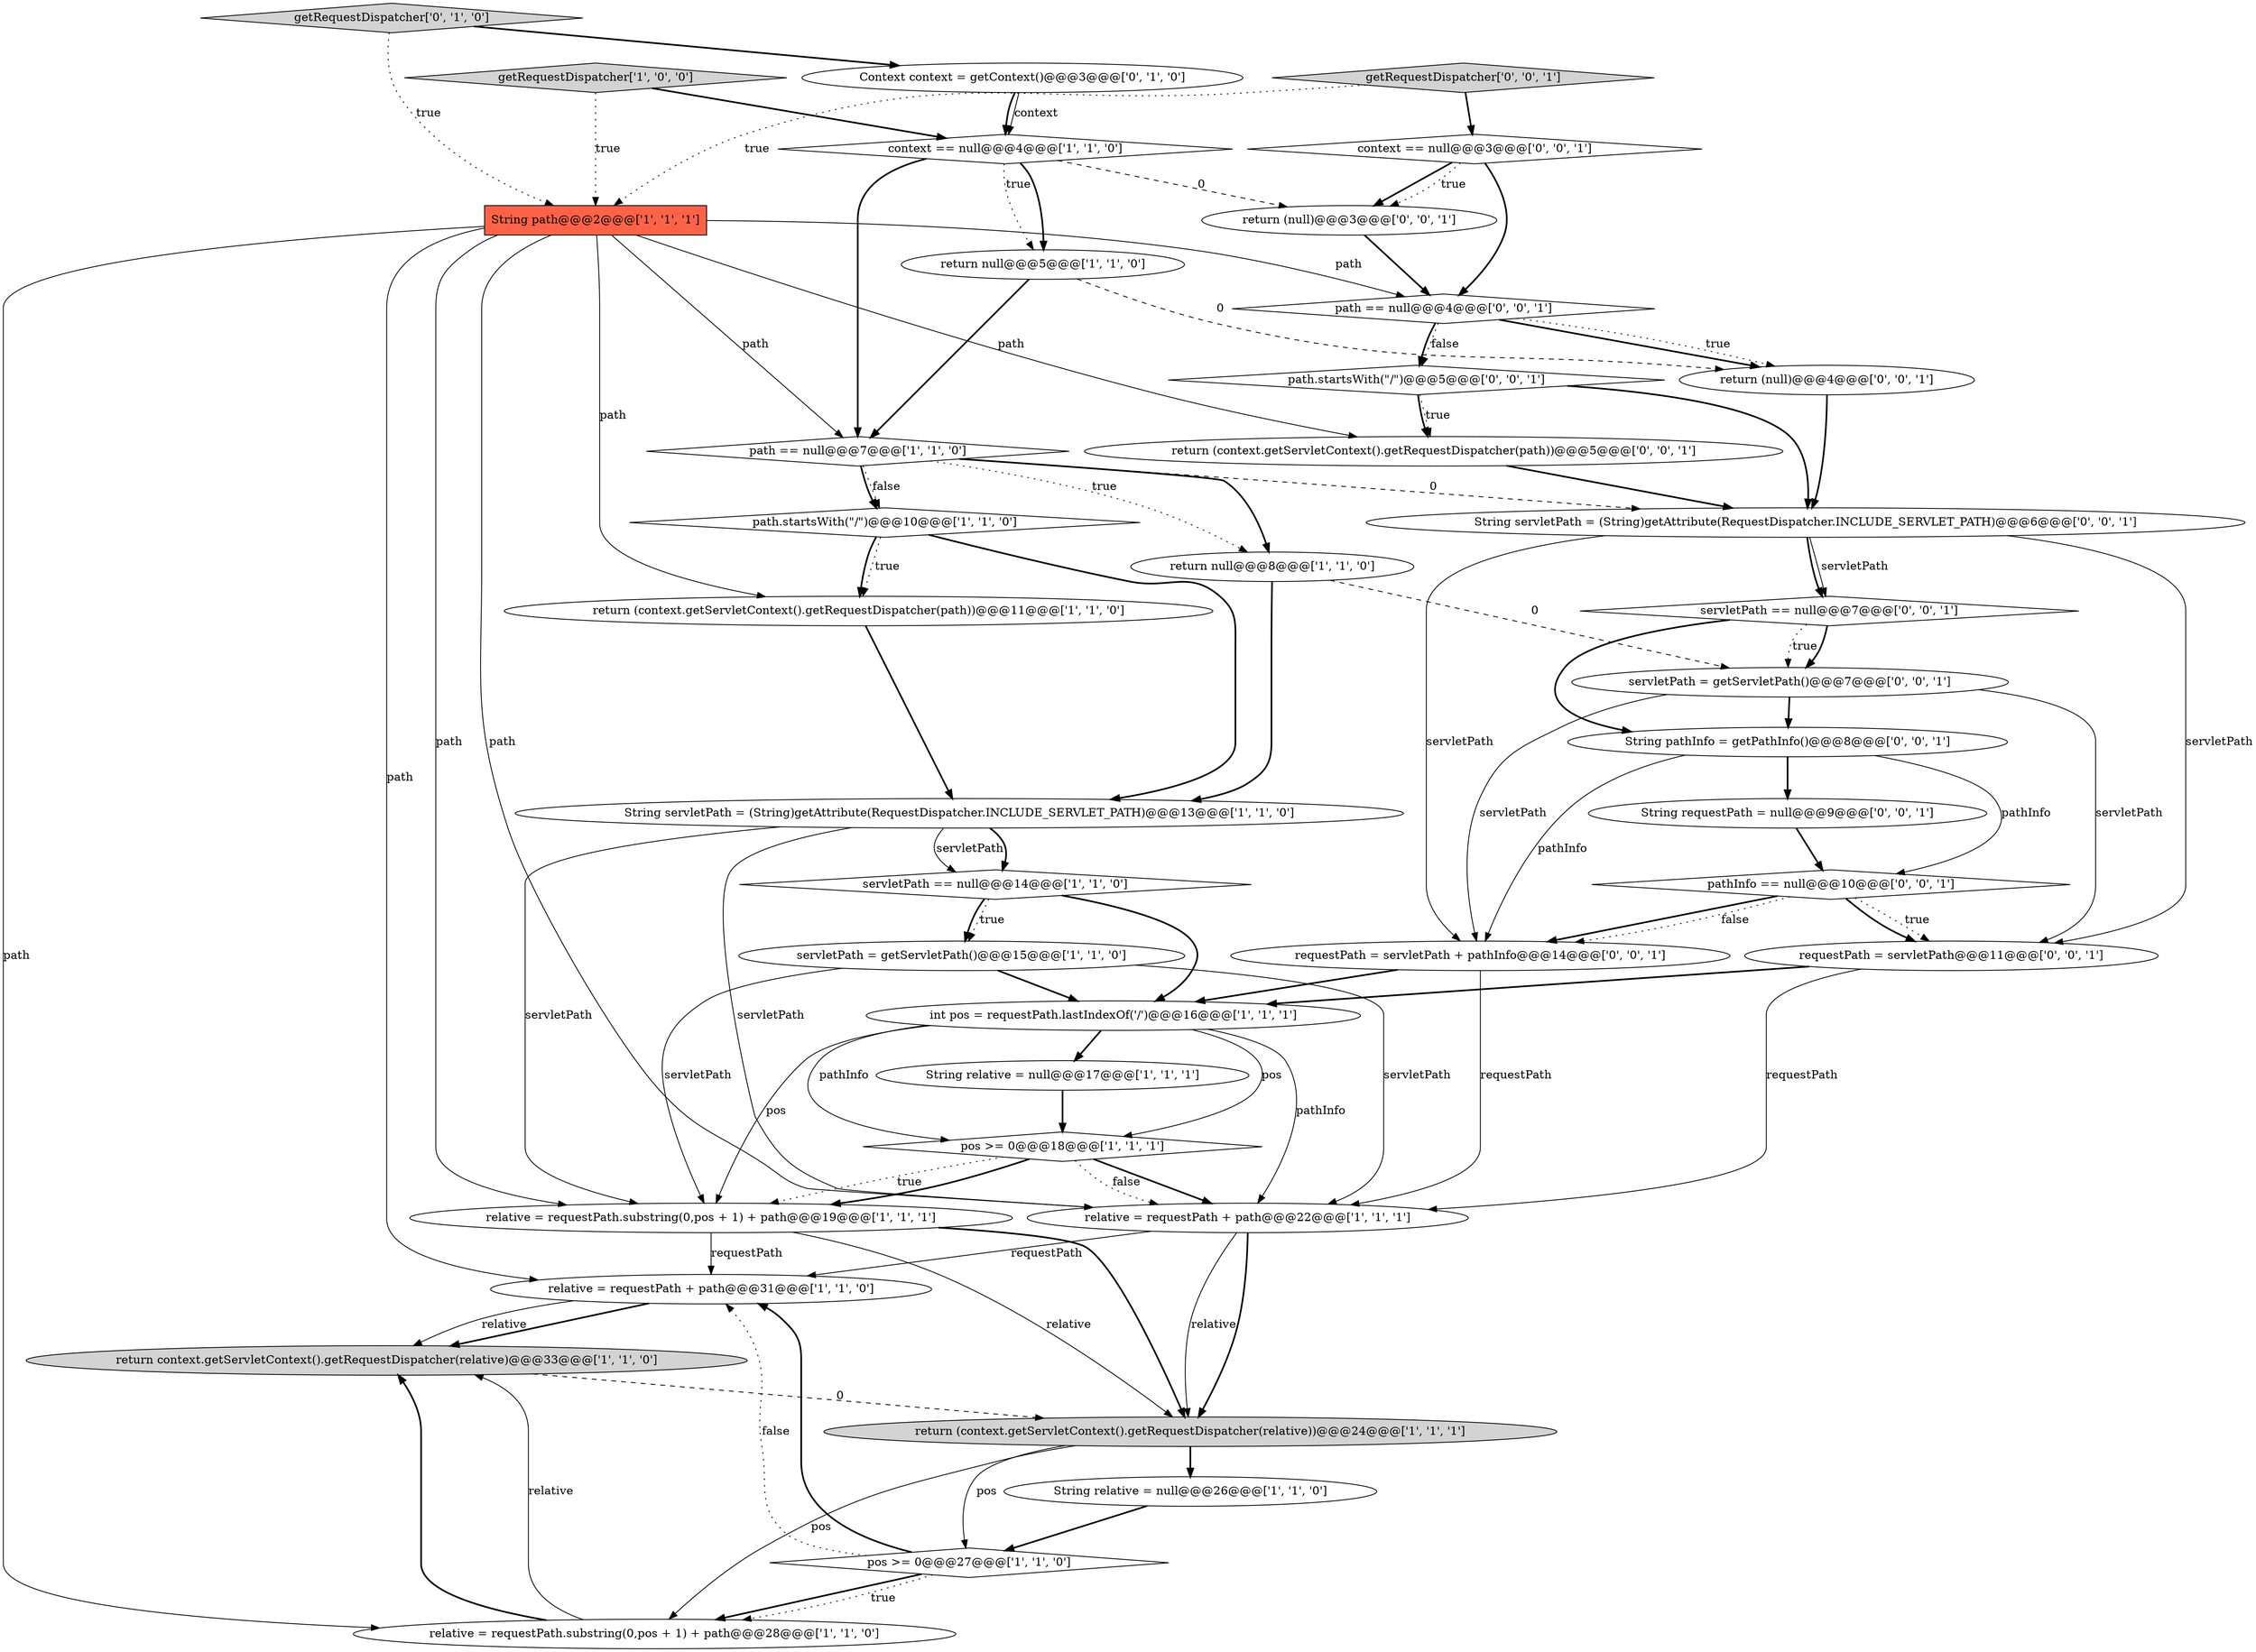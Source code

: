 digraph {
8 [style = filled, label = "path.startsWith(\"/\")@@@10@@@['1', '1', '0']", fillcolor = white, shape = diamond image = "AAA0AAABBB1BBB"];
25 [style = filled, label = "context == null@@@3@@@['0', '0', '1']", fillcolor = white, shape = diamond image = "AAA0AAABBB3BBB"];
33 [style = filled, label = "return (context.getServletContext().getRequestDispatcher(path))@@@5@@@['0', '0', '1']", fillcolor = white, shape = ellipse image = "AAA0AAABBB3BBB"];
22 [style = filled, label = "Context context = getContext()@@@3@@@['0', '1', '0']", fillcolor = white, shape = ellipse image = "AAA1AAABBB2BBB"];
2 [style = filled, label = "context == null@@@4@@@['1', '1', '0']", fillcolor = white, shape = diamond image = "AAA0AAABBB1BBB"];
23 [style = filled, label = "getRequestDispatcher['0', '1', '0']", fillcolor = lightgray, shape = diamond image = "AAA0AAABBB2BBB"];
1 [style = filled, label = "servletPath = getServletPath()@@@15@@@['1', '1', '0']", fillcolor = white, shape = ellipse image = "AAA0AAABBB1BBB"];
32 [style = filled, label = "pathInfo == null@@@10@@@['0', '0', '1']", fillcolor = white, shape = diamond image = "AAA0AAABBB3BBB"];
9 [style = filled, label = "String servletPath = (String)getAttribute(RequestDispatcher.INCLUDE_SERVLET_PATH)@@@13@@@['1', '1', '0']", fillcolor = white, shape = ellipse image = "AAA0AAABBB1BBB"];
38 [style = filled, label = "servletPath = getServletPath()@@@7@@@['0', '0', '1']", fillcolor = white, shape = ellipse image = "AAA0AAABBB3BBB"];
17 [style = filled, label = "path == null@@@7@@@['1', '1', '0']", fillcolor = white, shape = diamond image = "AAA0AAABBB1BBB"];
21 [style = filled, label = "String path@@@2@@@['1', '1', '1']", fillcolor = tomato, shape = box image = "AAA0AAABBB1BBB"];
19 [style = filled, label = "relative = requestPath + path@@@22@@@['1', '1', '1']", fillcolor = white, shape = ellipse image = "AAA0AAABBB1BBB"];
15 [style = filled, label = "String relative = null@@@26@@@['1', '1', '0']", fillcolor = white, shape = ellipse image = "AAA0AAABBB1BBB"];
30 [style = filled, label = "path.startsWith(\"/\")@@@5@@@['0', '0', '1']", fillcolor = white, shape = diamond image = "AAA0AAABBB3BBB"];
16 [style = filled, label = "return null@@@8@@@['1', '1', '0']", fillcolor = white, shape = ellipse image = "AAA0AAABBB1BBB"];
11 [style = filled, label = "pos >= 0@@@27@@@['1', '1', '0']", fillcolor = white, shape = diamond image = "AAA0AAABBB1BBB"];
24 [style = filled, label = "getRequestDispatcher['0', '0', '1']", fillcolor = lightgray, shape = diamond image = "AAA0AAABBB3BBB"];
28 [style = filled, label = "return (null)@@@3@@@['0', '0', '1']", fillcolor = white, shape = ellipse image = "AAA0AAABBB3BBB"];
26 [style = filled, label = "path == null@@@4@@@['0', '0', '1']", fillcolor = white, shape = diamond image = "AAA0AAABBB3BBB"];
37 [style = filled, label = "String requestPath = null@@@9@@@['0', '0', '1']", fillcolor = white, shape = ellipse image = "AAA0AAABBB3BBB"];
12 [style = filled, label = "relative = requestPath + path@@@31@@@['1', '1', '0']", fillcolor = white, shape = ellipse image = "AAA0AAABBB1BBB"];
35 [style = filled, label = "return (null)@@@4@@@['0', '0', '1']", fillcolor = white, shape = ellipse image = "AAA0AAABBB3BBB"];
18 [style = filled, label = "return (context.getServletContext().getRequestDispatcher(path))@@@11@@@['1', '1', '0']", fillcolor = white, shape = ellipse image = "AAA0AAABBB1BBB"];
6 [style = filled, label = "int pos = requestPath.lastIndexOf('/')@@@16@@@['1', '1', '1']", fillcolor = white, shape = ellipse image = "AAA0AAABBB1BBB"];
7 [style = filled, label = "String relative = null@@@17@@@['1', '1', '1']", fillcolor = white, shape = ellipse image = "AAA0AAABBB1BBB"];
14 [style = filled, label = "pos >= 0@@@18@@@['1', '1', '1']", fillcolor = white, shape = diamond image = "AAA0AAABBB1BBB"];
29 [style = filled, label = "requestPath = servletPath + pathInfo@@@14@@@['0', '0', '1']", fillcolor = white, shape = ellipse image = "AAA0AAABBB3BBB"];
36 [style = filled, label = "String servletPath = (String)getAttribute(RequestDispatcher.INCLUDE_SERVLET_PATH)@@@6@@@['0', '0', '1']", fillcolor = white, shape = ellipse image = "AAA0AAABBB3BBB"];
10 [style = filled, label = "relative = requestPath.substring(0,pos + 1) + path@@@19@@@['1', '1', '1']", fillcolor = white, shape = ellipse image = "AAA0AAABBB1BBB"];
5 [style = filled, label = "return (context.getServletContext().getRequestDispatcher(relative))@@@24@@@['1', '1', '1']", fillcolor = lightgray, shape = ellipse image = "AAA0AAABBB1BBB"];
3 [style = filled, label = "return null@@@5@@@['1', '1', '0']", fillcolor = white, shape = ellipse image = "AAA0AAABBB1BBB"];
27 [style = filled, label = "String pathInfo = getPathInfo()@@@8@@@['0', '0', '1']", fillcolor = white, shape = ellipse image = "AAA0AAABBB3BBB"];
4 [style = filled, label = "return context.getServletContext().getRequestDispatcher(relative)@@@33@@@['1', '1', '0']", fillcolor = lightgray, shape = ellipse image = "AAA0AAABBB1BBB"];
31 [style = filled, label = "servletPath == null@@@7@@@['0', '0', '1']", fillcolor = white, shape = diamond image = "AAA0AAABBB3BBB"];
13 [style = filled, label = "getRequestDispatcher['1', '0', '0']", fillcolor = lightgray, shape = diamond image = "AAA0AAABBB1BBB"];
20 [style = filled, label = "relative = requestPath.substring(0,pos + 1) + path@@@28@@@['1', '1', '0']", fillcolor = white, shape = ellipse image = "AAA0AAABBB1BBB"];
0 [style = filled, label = "servletPath == null@@@14@@@['1', '1', '0']", fillcolor = white, shape = diamond image = "AAA0AAABBB1BBB"];
34 [style = filled, label = "requestPath = servletPath@@@11@@@['0', '0', '1']", fillcolor = white, shape = ellipse image = "AAA0AAABBB3BBB"];
10->12 [style = solid, label="requestPath"];
23->22 [style = bold, label=""];
5->11 [style = solid, label="pos"];
11->12 [style = bold, label=""];
20->4 [style = solid, label="relative"];
27->29 [style = solid, label="pathInfo"];
1->19 [style = solid, label="servletPath"];
25->26 [style = bold, label=""];
28->26 [style = bold, label=""];
26->35 [style = bold, label=""];
19->12 [style = solid, label="requestPath"];
14->19 [style = bold, label=""];
2->17 [style = bold, label=""];
3->17 [style = bold, label=""];
25->28 [style = bold, label=""];
29->6 [style = bold, label=""];
19->5 [style = solid, label="relative"];
23->21 [style = dotted, label="true"];
17->8 [style = bold, label=""];
17->36 [style = dashed, label="0"];
14->10 [style = bold, label=""];
17->16 [style = bold, label=""];
2->28 [style = dashed, label="0"];
10->5 [style = bold, label=""];
0->1 [style = dotted, label="true"];
2->3 [style = dotted, label="true"];
11->20 [style = bold, label=""];
21->26 [style = solid, label="path"];
19->5 [style = bold, label=""];
20->4 [style = bold, label=""];
5->20 [style = solid, label="pos"];
27->32 [style = solid, label="pathInfo"];
37->32 [style = bold, label=""];
3->35 [style = dashed, label="0"];
25->28 [style = dotted, label="true"];
2->3 [style = bold, label=""];
7->14 [style = bold, label=""];
8->18 [style = bold, label=""];
22->2 [style = solid, label="context"];
32->34 [style = dotted, label="true"];
4->5 [style = dashed, label="0"];
35->36 [style = bold, label=""];
9->0 [style = solid, label="servletPath"];
31->38 [style = dotted, label="true"];
26->30 [style = dotted, label="false"];
32->34 [style = bold, label=""];
24->25 [style = bold, label=""];
6->10 [style = solid, label="pos"];
32->29 [style = bold, label=""];
21->12 [style = solid, label="path"];
30->36 [style = bold, label=""];
6->14 [style = solid, label="pos"];
9->10 [style = solid, label="servletPath"];
0->6 [style = bold, label=""];
22->2 [style = bold, label=""];
21->18 [style = solid, label="path"];
6->14 [style = solid, label="pathInfo"];
17->16 [style = dotted, label="true"];
34->6 [style = bold, label=""];
30->33 [style = dotted, label="true"];
12->4 [style = bold, label=""];
6->19 [style = solid, label="pathInfo"];
9->0 [style = bold, label=""];
27->37 [style = bold, label=""];
32->29 [style = dotted, label="false"];
10->5 [style = solid, label="relative"];
30->33 [style = bold, label=""];
18->9 [style = bold, label=""];
9->19 [style = solid, label="servletPath"];
15->11 [style = bold, label=""];
38->29 [style = solid, label="servletPath"];
11->20 [style = dotted, label="true"];
16->38 [style = dashed, label="0"];
11->12 [style = dotted, label="false"];
21->19 [style = solid, label="path"];
8->18 [style = dotted, label="true"];
21->33 [style = solid, label="path"];
21->20 [style = solid, label="path"];
31->38 [style = bold, label=""];
17->8 [style = dotted, label="false"];
36->31 [style = solid, label="servletPath"];
13->21 [style = dotted, label="true"];
8->9 [style = bold, label=""];
34->19 [style = solid, label="requestPath"];
29->19 [style = solid, label="requestPath"];
24->21 [style = dotted, label="true"];
1->6 [style = bold, label=""];
0->1 [style = bold, label=""];
21->10 [style = solid, label="path"];
36->29 [style = solid, label="servletPath"];
14->19 [style = dotted, label="false"];
36->31 [style = bold, label=""];
14->10 [style = dotted, label="true"];
38->34 [style = solid, label="servletPath"];
36->34 [style = solid, label="servletPath"];
21->17 [style = solid, label="path"];
6->7 [style = bold, label=""];
13->2 [style = bold, label=""];
1->10 [style = solid, label="servletPath"];
26->30 [style = bold, label=""];
26->35 [style = dotted, label="true"];
12->4 [style = solid, label="relative"];
33->36 [style = bold, label=""];
38->27 [style = bold, label=""];
31->27 [style = bold, label=""];
5->15 [style = bold, label=""];
16->9 [style = bold, label=""];
}
